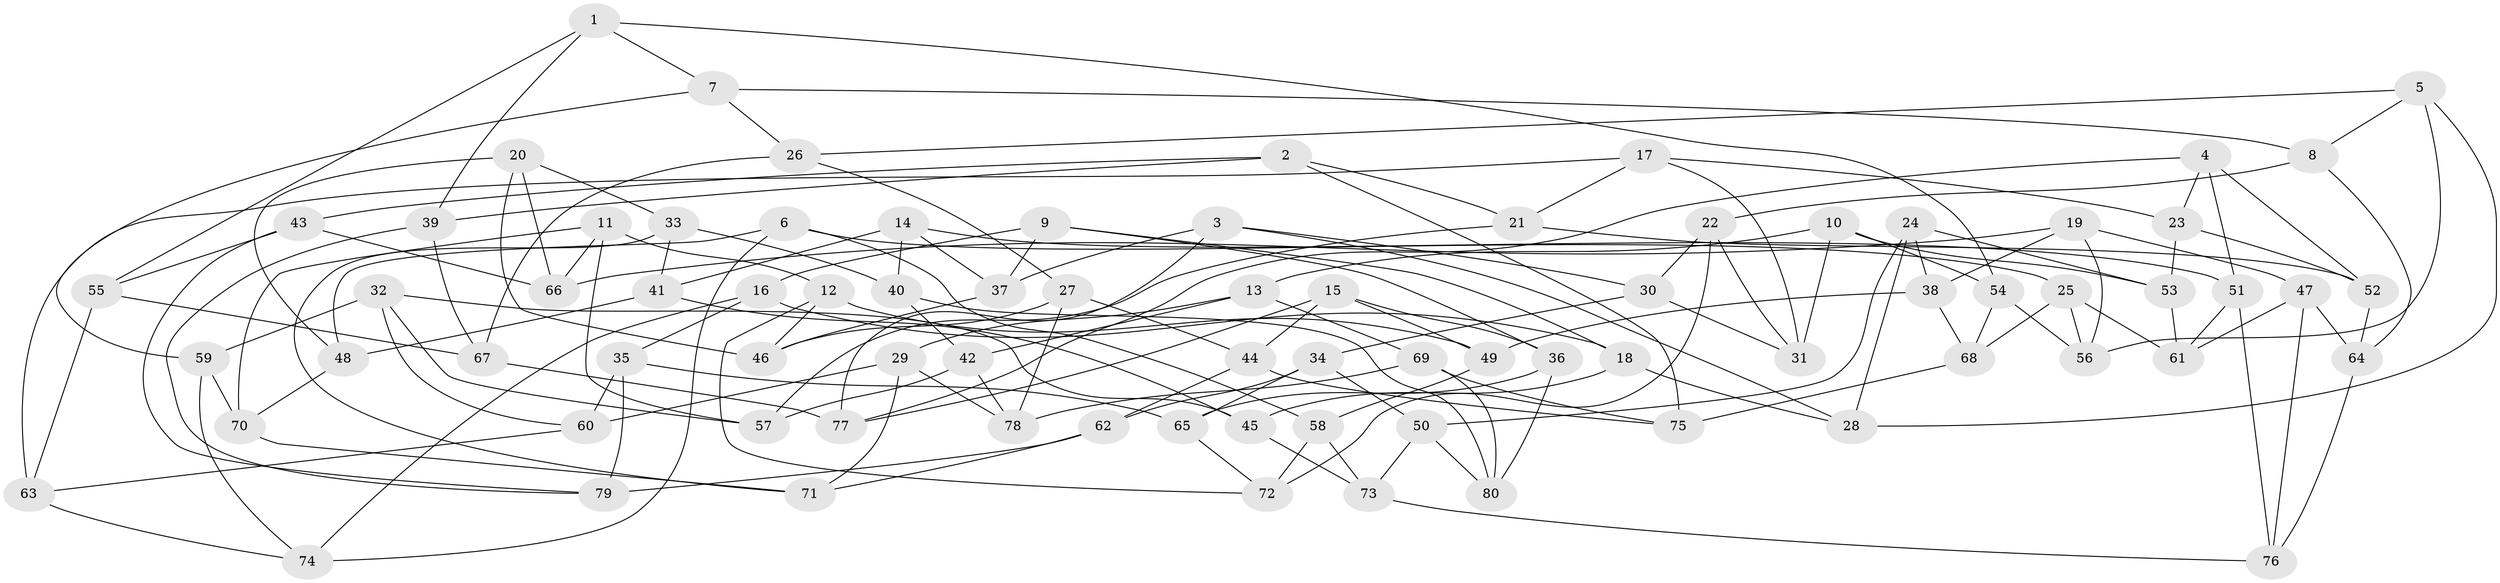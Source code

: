// coarse degree distribution, {6: 0.5294117647058824, 4: 0.43137254901960786, 5: 0.0392156862745098}
// Generated by graph-tools (version 1.1) at 2025/42/03/06/25 10:42:20]
// undirected, 80 vertices, 160 edges
graph export_dot {
graph [start="1"]
  node [color=gray90,style=filled];
  1;
  2;
  3;
  4;
  5;
  6;
  7;
  8;
  9;
  10;
  11;
  12;
  13;
  14;
  15;
  16;
  17;
  18;
  19;
  20;
  21;
  22;
  23;
  24;
  25;
  26;
  27;
  28;
  29;
  30;
  31;
  32;
  33;
  34;
  35;
  36;
  37;
  38;
  39;
  40;
  41;
  42;
  43;
  44;
  45;
  46;
  47;
  48;
  49;
  50;
  51;
  52;
  53;
  54;
  55;
  56;
  57;
  58;
  59;
  60;
  61;
  62;
  63;
  64;
  65;
  66;
  67;
  68;
  69;
  70;
  71;
  72;
  73;
  74;
  75;
  76;
  77;
  78;
  79;
  80;
  1 -- 55;
  1 -- 54;
  1 -- 7;
  1 -- 39;
  2 -- 21;
  2 -- 39;
  2 -- 43;
  2 -- 75;
  3 -- 37;
  3 -- 77;
  3 -- 30;
  3 -- 28;
  4 -- 51;
  4 -- 23;
  4 -- 77;
  4 -- 52;
  5 -- 28;
  5 -- 56;
  5 -- 26;
  5 -- 8;
  6 -- 48;
  6 -- 25;
  6 -- 58;
  6 -- 74;
  7 -- 8;
  7 -- 59;
  7 -- 26;
  8 -- 64;
  8 -- 22;
  9 -- 16;
  9 -- 36;
  9 -- 18;
  9 -- 37;
  10 -- 31;
  10 -- 54;
  10 -- 13;
  10 -- 53;
  11 -- 57;
  11 -- 66;
  11 -- 12;
  11 -- 70;
  12 -- 46;
  12 -- 72;
  12 -- 49;
  13 -- 42;
  13 -- 69;
  13 -- 29;
  14 -- 41;
  14 -- 51;
  14 -- 37;
  14 -- 40;
  15 -- 77;
  15 -- 36;
  15 -- 44;
  15 -- 49;
  16 -- 35;
  16 -- 74;
  16 -- 18;
  17 -- 63;
  17 -- 31;
  17 -- 23;
  17 -- 21;
  18 -- 45;
  18 -- 28;
  19 -- 38;
  19 -- 66;
  19 -- 47;
  19 -- 56;
  20 -- 66;
  20 -- 48;
  20 -- 46;
  20 -- 33;
  21 -- 52;
  21 -- 57;
  22 -- 30;
  22 -- 31;
  22 -- 72;
  23 -- 52;
  23 -- 53;
  24 -- 28;
  24 -- 53;
  24 -- 38;
  24 -- 50;
  25 -- 61;
  25 -- 68;
  25 -- 56;
  26 -- 27;
  26 -- 67;
  27 -- 78;
  27 -- 46;
  27 -- 44;
  29 -- 60;
  29 -- 71;
  29 -- 78;
  30 -- 31;
  30 -- 34;
  32 -- 45;
  32 -- 59;
  32 -- 60;
  32 -- 57;
  33 -- 71;
  33 -- 41;
  33 -- 40;
  34 -- 62;
  34 -- 65;
  34 -- 50;
  35 -- 60;
  35 -- 65;
  35 -- 79;
  36 -- 65;
  36 -- 80;
  37 -- 46;
  38 -- 68;
  38 -- 49;
  39 -- 67;
  39 -- 79;
  40 -- 80;
  40 -- 42;
  41 -- 45;
  41 -- 48;
  42 -- 78;
  42 -- 57;
  43 -- 55;
  43 -- 66;
  43 -- 79;
  44 -- 62;
  44 -- 75;
  45 -- 73;
  47 -- 64;
  47 -- 61;
  47 -- 76;
  48 -- 70;
  49 -- 58;
  50 -- 73;
  50 -- 80;
  51 -- 76;
  51 -- 61;
  52 -- 64;
  53 -- 61;
  54 -- 56;
  54 -- 68;
  55 -- 67;
  55 -- 63;
  58 -- 72;
  58 -- 73;
  59 -- 70;
  59 -- 74;
  60 -- 63;
  62 -- 71;
  62 -- 79;
  63 -- 74;
  64 -- 76;
  65 -- 72;
  67 -- 77;
  68 -- 75;
  69 -- 78;
  69 -- 80;
  69 -- 75;
  70 -- 71;
  73 -- 76;
}
